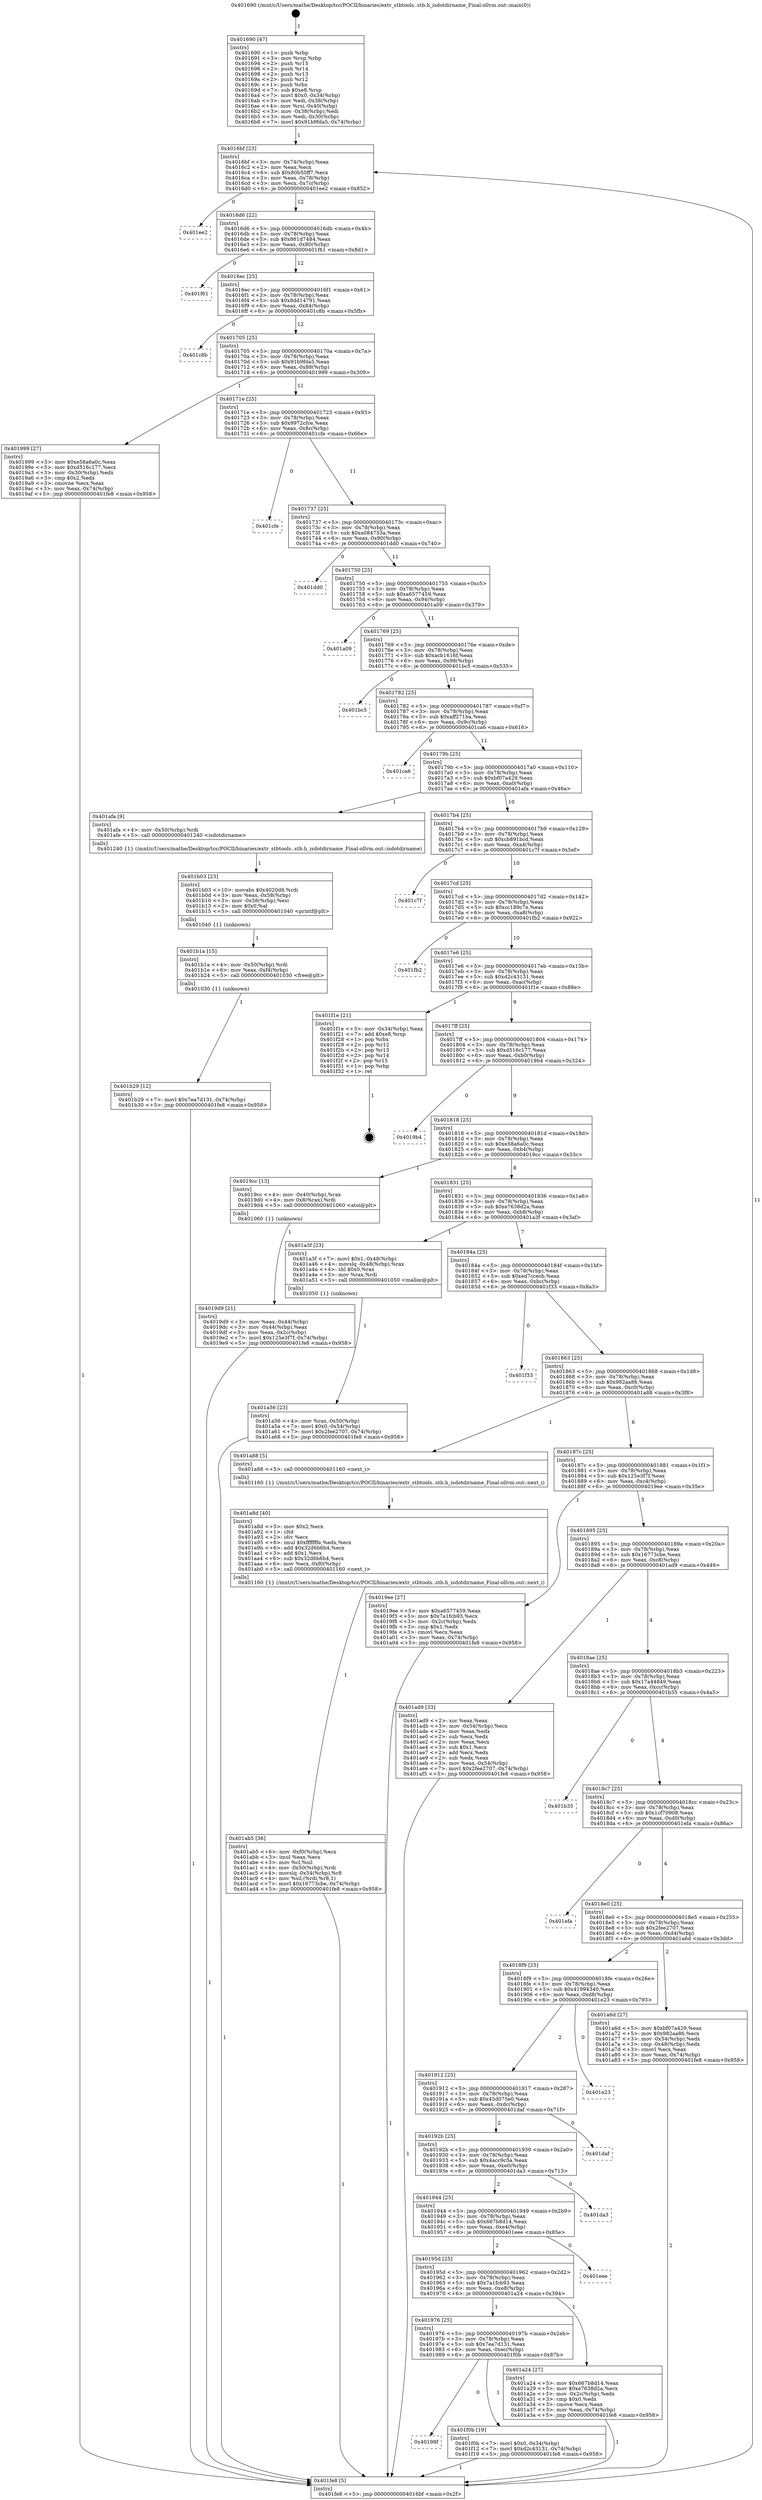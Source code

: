 digraph "0x401690" {
  label = "0x401690 (/mnt/c/Users/mathe/Desktop/tcc/POCII/binaries/extr_stbtools..stb.h_isdotdirname_Final-ollvm.out::main(0))"
  labelloc = "t"
  node[shape=record]

  Entry [label="",width=0.3,height=0.3,shape=circle,fillcolor=black,style=filled]
  "0x4016bf" [label="{
     0x4016bf [23]\l
     | [instrs]\l
     &nbsp;&nbsp;0x4016bf \<+3\>: mov -0x74(%rbp),%eax\l
     &nbsp;&nbsp;0x4016c2 \<+2\>: mov %eax,%ecx\l
     &nbsp;&nbsp;0x4016c4 \<+6\>: sub $0x80b50ff7,%ecx\l
     &nbsp;&nbsp;0x4016ca \<+3\>: mov %eax,-0x78(%rbp)\l
     &nbsp;&nbsp;0x4016cd \<+3\>: mov %ecx,-0x7c(%rbp)\l
     &nbsp;&nbsp;0x4016d0 \<+6\>: je 0000000000401ee2 \<main+0x852\>\l
  }"]
  "0x401ee2" [label="{
     0x401ee2\l
  }", style=dashed]
  "0x4016d6" [label="{
     0x4016d6 [22]\l
     | [instrs]\l
     &nbsp;&nbsp;0x4016d6 \<+5\>: jmp 00000000004016db \<main+0x4b\>\l
     &nbsp;&nbsp;0x4016db \<+3\>: mov -0x78(%rbp),%eax\l
     &nbsp;&nbsp;0x4016de \<+5\>: sub $0x861d7484,%eax\l
     &nbsp;&nbsp;0x4016e3 \<+3\>: mov %eax,-0x80(%rbp)\l
     &nbsp;&nbsp;0x4016e6 \<+6\>: je 0000000000401f61 \<main+0x8d1\>\l
  }"]
  Exit [label="",width=0.3,height=0.3,shape=circle,fillcolor=black,style=filled,peripheries=2]
  "0x401f61" [label="{
     0x401f61\l
  }", style=dashed]
  "0x4016ec" [label="{
     0x4016ec [25]\l
     | [instrs]\l
     &nbsp;&nbsp;0x4016ec \<+5\>: jmp 00000000004016f1 \<main+0x61\>\l
     &nbsp;&nbsp;0x4016f1 \<+3\>: mov -0x78(%rbp),%eax\l
     &nbsp;&nbsp;0x4016f4 \<+5\>: sub $0x8dd14791,%eax\l
     &nbsp;&nbsp;0x4016f9 \<+6\>: mov %eax,-0x84(%rbp)\l
     &nbsp;&nbsp;0x4016ff \<+6\>: je 0000000000401c8b \<main+0x5fb\>\l
  }"]
  "0x40198f" [label="{
     0x40198f\l
  }", style=dashed]
  "0x401c8b" [label="{
     0x401c8b\l
  }", style=dashed]
  "0x401705" [label="{
     0x401705 [25]\l
     | [instrs]\l
     &nbsp;&nbsp;0x401705 \<+5\>: jmp 000000000040170a \<main+0x7a\>\l
     &nbsp;&nbsp;0x40170a \<+3\>: mov -0x78(%rbp),%eax\l
     &nbsp;&nbsp;0x40170d \<+5\>: sub $0x91b9fda5,%eax\l
     &nbsp;&nbsp;0x401712 \<+6\>: mov %eax,-0x88(%rbp)\l
     &nbsp;&nbsp;0x401718 \<+6\>: je 0000000000401999 \<main+0x309\>\l
  }"]
  "0x401f0b" [label="{
     0x401f0b [19]\l
     | [instrs]\l
     &nbsp;&nbsp;0x401f0b \<+7\>: movl $0x0,-0x34(%rbp)\l
     &nbsp;&nbsp;0x401f12 \<+7\>: movl $0xd2c43131,-0x74(%rbp)\l
     &nbsp;&nbsp;0x401f19 \<+5\>: jmp 0000000000401fe8 \<main+0x958\>\l
  }"]
  "0x401999" [label="{
     0x401999 [27]\l
     | [instrs]\l
     &nbsp;&nbsp;0x401999 \<+5\>: mov $0xe58a6a0c,%eax\l
     &nbsp;&nbsp;0x40199e \<+5\>: mov $0xd516c177,%ecx\l
     &nbsp;&nbsp;0x4019a3 \<+3\>: mov -0x30(%rbp),%edx\l
     &nbsp;&nbsp;0x4019a6 \<+3\>: cmp $0x2,%edx\l
     &nbsp;&nbsp;0x4019a9 \<+3\>: cmovne %ecx,%eax\l
     &nbsp;&nbsp;0x4019ac \<+3\>: mov %eax,-0x74(%rbp)\l
     &nbsp;&nbsp;0x4019af \<+5\>: jmp 0000000000401fe8 \<main+0x958\>\l
  }"]
  "0x40171e" [label="{
     0x40171e [25]\l
     | [instrs]\l
     &nbsp;&nbsp;0x40171e \<+5\>: jmp 0000000000401723 \<main+0x93\>\l
     &nbsp;&nbsp;0x401723 \<+3\>: mov -0x78(%rbp),%eax\l
     &nbsp;&nbsp;0x401726 \<+5\>: sub $0x9972cfce,%eax\l
     &nbsp;&nbsp;0x40172b \<+6\>: mov %eax,-0x8c(%rbp)\l
     &nbsp;&nbsp;0x401731 \<+6\>: je 0000000000401cfe \<main+0x66e\>\l
  }"]
  "0x401fe8" [label="{
     0x401fe8 [5]\l
     | [instrs]\l
     &nbsp;&nbsp;0x401fe8 \<+5\>: jmp 00000000004016bf \<main+0x2f\>\l
  }"]
  "0x401690" [label="{
     0x401690 [47]\l
     | [instrs]\l
     &nbsp;&nbsp;0x401690 \<+1\>: push %rbp\l
     &nbsp;&nbsp;0x401691 \<+3\>: mov %rsp,%rbp\l
     &nbsp;&nbsp;0x401694 \<+2\>: push %r15\l
     &nbsp;&nbsp;0x401696 \<+2\>: push %r14\l
     &nbsp;&nbsp;0x401698 \<+2\>: push %r13\l
     &nbsp;&nbsp;0x40169a \<+2\>: push %r12\l
     &nbsp;&nbsp;0x40169c \<+1\>: push %rbx\l
     &nbsp;&nbsp;0x40169d \<+7\>: sub $0xe8,%rsp\l
     &nbsp;&nbsp;0x4016a4 \<+7\>: movl $0x0,-0x34(%rbp)\l
     &nbsp;&nbsp;0x4016ab \<+3\>: mov %edi,-0x38(%rbp)\l
     &nbsp;&nbsp;0x4016ae \<+4\>: mov %rsi,-0x40(%rbp)\l
     &nbsp;&nbsp;0x4016b2 \<+3\>: mov -0x38(%rbp),%edi\l
     &nbsp;&nbsp;0x4016b5 \<+3\>: mov %edi,-0x30(%rbp)\l
     &nbsp;&nbsp;0x4016b8 \<+7\>: movl $0x91b9fda5,-0x74(%rbp)\l
  }"]
  "0x401b29" [label="{
     0x401b29 [12]\l
     | [instrs]\l
     &nbsp;&nbsp;0x401b29 \<+7\>: movl $0x7ea7d131,-0x74(%rbp)\l
     &nbsp;&nbsp;0x401b30 \<+5\>: jmp 0000000000401fe8 \<main+0x958\>\l
  }"]
  "0x401cfe" [label="{
     0x401cfe\l
  }", style=dashed]
  "0x401737" [label="{
     0x401737 [25]\l
     | [instrs]\l
     &nbsp;&nbsp;0x401737 \<+5\>: jmp 000000000040173c \<main+0xac\>\l
     &nbsp;&nbsp;0x40173c \<+3\>: mov -0x78(%rbp),%eax\l
     &nbsp;&nbsp;0x40173f \<+5\>: sub $0xa084753a,%eax\l
     &nbsp;&nbsp;0x401744 \<+6\>: mov %eax,-0x90(%rbp)\l
     &nbsp;&nbsp;0x40174a \<+6\>: je 0000000000401dd0 \<main+0x740\>\l
  }"]
  "0x401b1a" [label="{
     0x401b1a [15]\l
     | [instrs]\l
     &nbsp;&nbsp;0x401b1a \<+4\>: mov -0x50(%rbp),%rdi\l
     &nbsp;&nbsp;0x401b1e \<+6\>: mov %eax,-0xf4(%rbp)\l
     &nbsp;&nbsp;0x401b24 \<+5\>: call 0000000000401030 \<free@plt\>\l
     | [calls]\l
     &nbsp;&nbsp;0x401030 \{1\} (unknown)\l
  }"]
  "0x401dd0" [label="{
     0x401dd0\l
  }", style=dashed]
  "0x401750" [label="{
     0x401750 [25]\l
     | [instrs]\l
     &nbsp;&nbsp;0x401750 \<+5\>: jmp 0000000000401755 \<main+0xc5\>\l
     &nbsp;&nbsp;0x401755 \<+3\>: mov -0x78(%rbp),%eax\l
     &nbsp;&nbsp;0x401758 \<+5\>: sub $0xa6577459,%eax\l
     &nbsp;&nbsp;0x40175d \<+6\>: mov %eax,-0x94(%rbp)\l
     &nbsp;&nbsp;0x401763 \<+6\>: je 0000000000401a09 \<main+0x379\>\l
  }"]
  "0x401b03" [label="{
     0x401b03 [23]\l
     | [instrs]\l
     &nbsp;&nbsp;0x401b03 \<+10\>: movabs $0x4020d6,%rdi\l
     &nbsp;&nbsp;0x401b0d \<+3\>: mov %eax,-0x58(%rbp)\l
     &nbsp;&nbsp;0x401b10 \<+3\>: mov -0x58(%rbp),%esi\l
     &nbsp;&nbsp;0x401b13 \<+2\>: mov $0x0,%al\l
     &nbsp;&nbsp;0x401b15 \<+5\>: call 0000000000401040 \<printf@plt\>\l
     | [calls]\l
     &nbsp;&nbsp;0x401040 \{1\} (unknown)\l
  }"]
  "0x401a09" [label="{
     0x401a09\l
  }", style=dashed]
  "0x401769" [label="{
     0x401769 [25]\l
     | [instrs]\l
     &nbsp;&nbsp;0x401769 \<+5\>: jmp 000000000040176e \<main+0xde\>\l
     &nbsp;&nbsp;0x40176e \<+3\>: mov -0x78(%rbp),%eax\l
     &nbsp;&nbsp;0x401771 \<+5\>: sub $0xacb1616f,%eax\l
     &nbsp;&nbsp;0x401776 \<+6\>: mov %eax,-0x98(%rbp)\l
     &nbsp;&nbsp;0x40177c \<+6\>: je 0000000000401bc5 \<main+0x535\>\l
  }"]
  "0x401ab5" [label="{
     0x401ab5 [36]\l
     | [instrs]\l
     &nbsp;&nbsp;0x401ab5 \<+6\>: mov -0xf0(%rbp),%ecx\l
     &nbsp;&nbsp;0x401abb \<+3\>: imul %eax,%ecx\l
     &nbsp;&nbsp;0x401abe \<+3\>: mov %cl,%sil\l
     &nbsp;&nbsp;0x401ac1 \<+4\>: mov -0x50(%rbp),%rdi\l
     &nbsp;&nbsp;0x401ac5 \<+4\>: movslq -0x54(%rbp),%r8\l
     &nbsp;&nbsp;0x401ac9 \<+4\>: mov %sil,(%rdi,%r8,1)\l
     &nbsp;&nbsp;0x401acd \<+7\>: movl $0x16773cbe,-0x74(%rbp)\l
     &nbsp;&nbsp;0x401ad4 \<+5\>: jmp 0000000000401fe8 \<main+0x958\>\l
  }"]
  "0x401bc5" [label="{
     0x401bc5\l
  }", style=dashed]
  "0x401782" [label="{
     0x401782 [25]\l
     | [instrs]\l
     &nbsp;&nbsp;0x401782 \<+5\>: jmp 0000000000401787 \<main+0xf7\>\l
     &nbsp;&nbsp;0x401787 \<+3\>: mov -0x78(%rbp),%eax\l
     &nbsp;&nbsp;0x40178a \<+5\>: sub $0xaff271ba,%eax\l
     &nbsp;&nbsp;0x40178f \<+6\>: mov %eax,-0x9c(%rbp)\l
     &nbsp;&nbsp;0x401795 \<+6\>: je 0000000000401ca6 \<main+0x616\>\l
  }"]
  "0x401a8d" [label="{
     0x401a8d [40]\l
     | [instrs]\l
     &nbsp;&nbsp;0x401a8d \<+5\>: mov $0x2,%ecx\l
     &nbsp;&nbsp;0x401a92 \<+1\>: cltd\l
     &nbsp;&nbsp;0x401a93 \<+2\>: idiv %ecx\l
     &nbsp;&nbsp;0x401a95 \<+6\>: imul $0xfffffffe,%edx,%ecx\l
     &nbsp;&nbsp;0x401a9b \<+6\>: add $0x32d6b6b4,%ecx\l
     &nbsp;&nbsp;0x401aa1 \<+3\>: add $0x1,%ecx\l
     &nbsp;&nbsp;0x401aa4 \<+6\>: sub $0x32d6b6b4,%ecx\l
     &nbsp;&nbsp;0x401aaa \<+6\>: mov %ecx,-0xf0(%rbp)\l
     &nbsp;&nbsp;0x401ab0 \<+5\>: call 0000000000401160 \<next_i\>\l
     | [calls]\l
     &nbsp;&nbsp;0x401160 \{1\} (/mnt/c/Users/mathe/Desktop/tcc/POCII/binaries/extr_stbtools..stb.h_isdotdirname_Final-ollvm.out::next_i)\l
  }"]
  "0x401ca6" [label="{
     0x401ca6\l
  }", style=dashed]
  "0x40179b" [label="{
     0x40179b [25]\l
     | [instrs]\l
     &nbsp;&nbsp;0x40179b \<+5\>: jmp 00000000004017a0 \<main+0x110\>\l
     &nbsp;&nbsp;0x4017a0 \<+3\>: mov -0x78(%rbp),%eax\l
     &nbsp;&nbsp;0x4017a3 \<+5\>: sub $0xbf07a429,%eax\l
     &nbsp;&nbsp;0x4017a8 \<+6\>: mov %eax,-0xa0(%rbp)\l
     &nbsp;&nbsp;0x4017ae \<+6\>: je 0000000000401afa \<main+0x46a\>\l
  }"]
  "0x401a56" [label="{
     0x401a56 [23]\l
     | [instrs]\l
     &nbsp;&nbsp;0x401a56 \<+4\>: mov %rax,-0x50(%rbp)\l
     &nbsp;&nbsp;0x401a5a \<+7\>: movl $0x0,-0x54(%rbp)\l
     &nbsp;&nbsp;0x401a61 \<+7\>: movl $0x2fee2707,-0x74(%rbp)\l
     &nbsp;&nbsp;0x401a68 \<+5\>: jmp 0000000000401fe8 \<main+0x958\>\l
  }"]
  "0x401afa" [label="{
     0x401afa [9]\l
     | [instrs]\l
     &nbsp;&nbsp;0x401afa \<+4\>: mov -0x50(%rbp),%rdi\l
     &nbsp;&nbsp;0x401afe \<+5\>: call 0000000000401240 \<isdotdirname\>\l
     | [calls]\l
     &nbsp;&nbsp;0x401240 \{1\} (/mnt/c/Users/mathe/Desktop/tcc/POCII/binaries/extr_stbtools..stb.h_isdotdirname_Final-ollvm.out::isdotdirname)\l
  }"]
  "0x4017b4" [label="{
     0x4017b4 [25]\l
     | [instrs]\l
     &nbsp;&nbsp;0x4017b4 \<+5\>: jmp 00000000004017b9 \<main+0x129\>\l
     &nbsp;&nbsp;0x4017b9 \<+3\>: mov -0x78(%rbp),%eax\l
     &nbsp;&nbsp;0x4017bc \<+5\>: sub $0xcb891bcd,%eax\l
     &nbsp;&nbsp;0x4017c1 \<+6\>: mov %eax,-0xa4(%rbp)\l
     &nbsp;&nbsp;0x4017c7 \<+6\>: je 0000000000401c7f \<main+0x5ef\>\l
  }"]
  "0x401976" [label="{
     0x401976 [25]\l
     | [instrs]\l
     &nbsp;&nbsp;0x401976 \<+5\>: jmp 000000000040197b \<main+0x2eb\>\l
     &nbsp;&nbsp;0x40197b \<+3\>: mov -0x78(%rbp),%eax\l
     &nbsp;&nbsp;0x40197e \<+5\>: sub $0x7ea7d131,%eax\l
     &nbsp;&nbsp;0x401983 \<+6\>: mov %eax,-0xec(%rbp)\l
     &nbsp;&nbsp;0x401989 \<+6\>: je 0000000000401f0b \<main+0x87b\>\l
  }"]
  "0x401c7f" [label="{
     0x401c7f\l
  }", style=dashed]
  "0x4017cd" [label="{
     0x4017cd [25]\l
     | [instrs]\l
     &nbsp;&nbsp;0x4017cd \<+5\>: jmp 00000000004017d2 \<main+0x142\>\l
     &nbsp;&nbsp;0x4017d2 \<+3\>: mov -0x78(%rbp),%eax\l
     &nbsp;&nbsp;0x4017d5 \<+5\>: sub $0xcc189c7e,%eax\l
     &nbsp;&nbsp;0x4017da \<+6\>: mov %eax,-0xa8(%rbp)\l
     &nbsp;&nbsp;0x4017e0 \<+6\>: je 0000000000401fb2 \<main+0x922\>\l
  }"]
  "0x401a24" [label="{
     0x401a24 [27]\l
     | [instrs]\l
     &nbsp;&nbsp;0x401a24 \<+5\>: mov $0x667b8d14,%eax\l
     &nbsp;&nbsp;0x401a29 \<+5\>: mov $0xe7638d2a,%ecx\l
     &nbsp;&nbsp;0x401a2e \<+3\>: mov -0x2c(%rbp),%edx\l
     &nbsp;&nbsp;0x401a31 \<+3\>: cmp $0x0,%edx\l
     &nbsp;&nbsp;0x401a34 \<+3\>: cmove %ecx,%eax\l
     &nbsp;&nbsp;0x401a37 \<+3\>: mov %eax,-0x74(%rbp)\l
     &nbsp;&nbsp;0x401a3a \<+5\>: jmp 0000000000401fe8 \<main+0x958\>\l
  }"]
  "0x401fb2" [label="{
     0x401fb2\l
  }", style=dashed]
  "0x4017e6" [label="{
     0x4017e6 [25]\l
     | [instrs]\l
     &nbsp;&nbsp;0x4017e6 \<+5\>: jmp 00000000004017eb \<main+0x15b\>\l
     &nbsp;&nbsp;0x4017eb \<+3\>: mov -0x78(%rbp),%eax\l
     &nbsp;&nbsp;0x4017ee \<+5\>: sub $0xd2c43131,%eax\l
     &nbsp;&nbsp;0x4017f3 \<+6\>: mov %eax,-0xac(%rbp)\l
     &nbsp;&nbsp;0x4017f9 \<+6\>: je 0000000000401f1e \<main+0x88e\>\l
  }"]
  "0x40195d" [label="{
     0x40195d [25]\l
     | [instrs]\l
     &nbsp;&nbsp;0x40195d \<+5\>: jmp 0000000000401962 \<main+0x2d2\>\l
     &nbsp;&nbsp;0x401962 \<+3\>: mov -0x78(%rbp),%eax\l
     &nbsp;&nbsp;0x401965 \<+5\>: sub $0x7a1fcb93,%eax\l
     &nbsp;&nbsp;0x40196a \<+6\>: mov %eax,-0xe8(%rbp)\l
     &nbsp;&nbsp;0x401970 \<+6\>: je 0000000000401a24 \<main+0x394\>\l
  }"]
  "0x401f1e" [label="{
     0x401f1e [21]\l
     | [instrs]\l
     &nbsp;&nbsp;0x401f1e \<+3\>: mov -0x34(%rbp),%eax\l
     &nbsp;&nbsp;0x401f21 \<+7\>: add $0xe8,%rsp\l
     &nbsp;&nbsp;0x401f28 \<+1\>: pop %rbx\l
     &nbsp;&nbsp;0x401f29 \<+2\>: pop %r12\l
     &nbsp;&nbsp;0x401f2b \<+2\>: pop %r13\l
     &nbsp;&nbsp;0x401f2d \<+2\>: pop %r14\l
     &nbsp;&nbsp;0x401f2f \<+2\>: pop %r15\l
     &nbsp;&nbsp;0x401f31 \<+1\>: pop %rbp\l
     &nbsp;&nbsp;0x401f32 \<+1\>: ret\l
  }"]
  "0x4017ff" [label="{
     0x4017ff [25]\l
     | [instrs]\l
     &nbsp;&nbsp;0x4017ff \<+5\>: jmp 0000000000401804 \<main+0x174\>\l
     &nbsp;&nbsp;0x401804 \<+3\>: mov -0x78(%rbp),%eax\l
     &nbsp;&nbsp;0x401807 \<+5\>: sub $0xd516c177,%eax\l
     &nbsp;&nbsp;0x40180c \<+6\>: mov %eax,-0xb0(%rbp)\l
     &nbsp;&nbsp;0x401812 \<+6\>: je 00000000004019b4 \<main+0x324\>\l
  }"]
  "0x401eee" [label="{
     0x401eee\l
  }", style=dashed]
  "0x4019b4" [label="{
     0x4019b4\l
  }", style=dashed]
  "0x401818" [label="{
     0x401818 [25]\l
     | [instrs]\l
     &nbsp;&nbsp;0x401818 \<+5\>: jmp 000000000040181d \<main+0x18d\>\l
     &nbsp;&nbsp;0x40181d \<+3\>: mov -0x78(%rbp),%eax\l
     &nbsp;&nbsp;0x401820 \<+5\>: sub $0xe58a6a0c,%eax\l
     &nbsp;&nbsp;0x401825 \<+6\>: mov %eax,-0xb4(%rbp)\l
     &nbsp;&nbsp;0x40182b \<+6\>: je 00000000004019cc \<main+0x33c\>\l
  }"]
  "0x401944" [label="{
     0x401944 [25]\l
     | [instrs]\l
     &nbsp;&nbsp;0x401944 \<+5\>: jmp 0000000000401949 \<main+0x2b9\>\l
     &nbsp;&nbsp;0x401949 \<+3\>: mov -0x78(%rbp),%eax\l
     &nbsp;&nbsp;0x40194c \<+5\>: sub $0x667b8d14,%eax\l
     &nbsp;&nbsp;0x401951 \<+6\>: mov %eax,-0xe4(%rbp)\l
     &nbsp;&nbsp;0x401957 \<+6\>: je 0000000000401eee \<main+0x85e\>\l
  }"]
  "0x4019cc" [label="{
     0x4019cc [13]\l
     | [instrs]\l
     &nbsp;&nbsp;0x4019cc \<+4\>: mov -0x40(%rbp),%rax\l
     &nbsp;&nbsp;0x4019d0 \<+4\>: mov 0x8(%rax),%rdi\l
     &nbsp;&nbsp;0x4019d4 \<+5\>: call 0000000000401060 \<atoi@plt\>\l
     | [calls]\l
     &nbsp;&nbsp;0x401060 \{1\} (unknown)\l
  }"]
  "0x401831" [label="{
     0x401831 [25]\l
     | [instrs]\l
     &nbsp;&nbsp;0x401831 \<+5\>: jmp 0000000000401836 \<main+0x1a6\>\l
     &nbsp;&nbsp;0x401836 \<+3\>: mov -0x78(%rbp),%eax\l
     &nbsp;&nbsp;0x401839 \<+5\>: sub $0xe7638d2a,%eax\l
     &nbsp;&nbsp;0x40183e \<+6\>: mov %eax,-0xb8(%rbp)\l
     &nbsp;&nbsp;0x401844 \<+6\>: je 0000000000401a3f \<main+0x3af\>\l
  }"]
  "0x4019d9" [label="{
     0x4019d9 [21]\l
     | [instrs]\l
     &nbsp;&nbsp;0x4019d9 \<+3\>: mov %eax,-0x44(%rbp)\l
     &nbsp;&nbsp;0x4019dc \<+3\>: mov -0x44(%rbp),%eax\l
     &nbsp;&nbsp;0x4019df \<+3\>: mov %eax,-0x2c(%rbp)\l
     &nbsp;&nbsp;0x4019e2 \<+7\>: movl $0x125e3f7f,-0x74(%rbp)\l
     &nbsp;&nbsp;0x4019e9 \<+5\>: jmp 0000000000401fe8 \<main+0x958\>\l
  }"]
  "0x401da3" [label="{
     0x401da3\l
  }", style=dashed]
  "0x401a3f" [label="{
     0x401a3f [23]\l
     | [instrs]\l
     &nbsp;&nbsp;0x401a3f \<+7\>: movl $0x1,-0x48(%rbp)\l
     &nbsp;&nbsp;0x401a46 \<+4\>: movslq -0x48(%rbp),%rax\l
     &nbsp;&nbsp;0x401a4a \<+4\>: shl $0x0,%rax\l
     &nbsp;&nbsp;0x401a4e \<+3\>: mov %rax,%rdi\l
     &nbsp;&nbsp;0x401a51 \<+5\>: call 0000000000401050 \<malloc@plt\>\l
     | [calls]\l
     &nbsp;&nbsp;0x401050 \{1\} (unknown)\l
  }"]
  "0x40184a" [label="{
     0x40184a [25]\l
     | [instrs]\l
     &nbsp;&nbsp;0x40184a \<+5\>: jmp 000000000040184f \<main+0x1bf\>\l
     &nbsp;&nbsp;0x40184f \<+3\>: mov -0x78(%rbp),%eax\l
     &nbsp;&nbsp;0x401852 \<+5\>: sub $0xed7ccecb,%eax\l
     &nbsp;&nbsp;0x401857 \<+6\>: mov %eax,-0xbc(%rbp)\l
     &nbsp;&nbsp;0x40185d \<+6\>: je 0000000000401f33 \<main+0x8a3\>\l
  }"]
  "0x40192b" [label="{
     0x40192b [25]\l
     | [instrs]\l
     &nbsp;&nbsp;0x40192b \<+5\>: jmp 0000000000401930 \<main+0x2a0\>\l
     &nbsp;&nbsp;0x401930 \<+3\>: mov -0x78(%rbp),%eax\l
     &nbsp;&nbsp;0x401933 \<+5\>: sub $0x4acc9c5a,%eax\l
     &nbsp;&nbsp;0x401938 \<+6\>: mov %eax,-0xe0(%rbp)\l
     &nbsp;&nbsp;0x40193e \<+6\>: je 0000000000401da3 \<main+0x713\>\l
  }"]
  "0x401f33" [label="{
     0x401f33\l
  }", style=dashed]
  "0x401863" [label="{
     0x401863 [25]\l
     | [instrs]\l
     &nbsp;&nbsp;0x401863 \<+5\>: jmp 0000000000401868 \<main+0x1d8\>\l
     &nbsp;&nbsp;0x401868 \<+3\>: mov -0x78(%rbp),%eax\l
     &nbsp;&nbsp;0x40186b \<+5\>: sub $0x982aa86,%eax\l
     &nbsp;&nbsp;0x401870 \<+6\>: mov %eax,-0xc0(%rbp)\l
     &nbsp;&nbsp;0x401876 \<+6\>: je 0000000000401a88 \<main+0x3f8\>\l
  }"]
  "0x401daf" [label="{
     0x401daf\l
  }", style=dashed]
  "0x401a88" [label="{
     0x401a88 [5]\l
     | [instrs]\l
     &nbsp;&nbsp;0x401a88 \<+5\>: call 0000000000401160 \<next_i\>\l
     | [calls]\l
     &nbsp;&nbsp;0x401160 \{1\} (/mnt/c/Users/mathe/Desktop/tcc/POCII/binaries/extr_stbtools..stb.h_isdotdirname_Final-ollvm.out::next_i)\l
  }"]
  "0x40187c" [label="{
     0x40187c [25]\l
     | [instrs]\l
     &nbsp;&nbsp;0x40187c \<+5\>: jmp 0000000000401881 \<main+0x1f1\>\l
     &nbsp;&nbsp;0x401881 \<+3\>: mov -0x78(%rbp),%eax\l
     &nbsp;&nbsp;0x401884 \<+5\>: sub $0x125e3f7f,%eax\l
     &nbsp;&nbsp;0x401889 \<+6\>: mov %eax,-0xc4(%rbp)\l
     &nbsp;&nbsp;0x40188f \<+6\>: je 00000000004019ee \<main+0x35e\>\l
  }"]
  "0x401912" [label="{
     0x401912 [25]\l
     | [instrs]\l
     &nbsp;&nbsp;0x401912 \<+5\>: jmp 0000000000401917 \<main+0x287\>\l
     &nbsp;&nbsp;0x401917 \<+3\>: mov -0x78(%rbp),%eax\l
     &nbsp;&nbsp;0x40191a \<+5\>: sub $0x45d075e0,%eax\l
     &nbsp;&nbsp;0x40191f \<+6\>: mov %eax,-0xdc(%rbp)\l
     &nbsp;&nbsp;0x401925 \<+6\>: je 0000000000401daf \<main+0x71f\>\l
  }"]
  "0x4019ee" [label="{
     0x4019ee [27]\l
     | [instrs]\l
     &nbsp;&nbsp;0x4019ee \<+5\>: mov $0xa6577459,%eax\l
     &nbsp;&nbsp;0x4019f3 \<+5\>: mov $0x7a1fcb93,%ecx\l
     &nbsp;&nbsp;0x4019f8 \<+3\>: mov -0x2c(%rbp),%edx\l
     &nbsp;&nbsp;0x4019fb \<+3\>: cmp $0x1,%edx\l
     &nbsp;&nbsp;0x4019fe \<+3\>: cmovl %ecx,%eax\l
     &nbsp;&nbsp;0x401a01 \<+3\>: mov %eax,-0x74(%rbp)\l
     &nbsp;&nbsp;0x401a04 \<+5\>: jmp 0000000000401fe8 \<main+0x958\>\l
  }"]
  "0x401895" [label="{
     0x401895 [25]\l
     | [instrs]\l
     &nbsp;&nbsp;0x401895 \<+5\>: jmp 000000000040189a \<main+0x20a\>\l
     &nbsp;&nbsp;0x40189a \<+3\>: mov -0x78(%rbp),%eax\l
     &nbsp;&nbsp;0x40189d \<+5\>: sub $0x16773cbe,%eax\l
     &nbsp;&nbsp;0x4018a2 \<+6\>: mov %eax,-0xc8(%rbp)\l
     &nbsp;&nbsp;0x4018a8 \<+6\>: je 0000000000401ad9 \<main+0x449\>\l
  }"]
  "0x401e23" [label="{
     0x401e23\l
  }", style=dashed]
  "0x401ad9" [label="{
     0x401ad9 [33]\l
     | [instrs]\l
     &nbsp;&nbsp;0x401ad9 \<+2\>: xor %eax,%eax\l
     &nbsp;&nbsp;0x401adb \<+3\>: mov -0x54(%rbp),%ecx\l
     &nbsp;&nbsp;0x401ade \<+2\>: mov %eax,%edx\l
     &nbsp;&nbsp;0x401ae0 \<+2\>: sub %ecx,%edx\l
     &nbsp;&nbsp;0x401ae2 \<+2\>: mov %eax,%ecx\l
     &nbsp;&nbsp;0x401ae4 \<+3\>: sub $0x1,%ecx\l
     &nbsp;&nbsp;0x401ae7 \<+2\>: add %ecx,%edx\l
     &nbsp;&nbsp;0x401ae9 \<+2\>: sub %edx,%eax\l
     &nbsp;&nbsp;0x401aeb \<+3\>: mov %eax,-0x54(%rbp)\l
     &nbsp;&nbsp;0x401aee \<+7\>: movl $0x2fee2707,-0x74(%rbp)\l
     &nbsp;&nbsp;0x401af5 \<+5\>: jmp 0000000000401fe8 \<main+0x958\>\l
  }"]
  "0x4018ae" [label="{
     0x4018ae [25]\l
     | [instrs]\l
     &nbsp;&nbsp;0x4018ae \<+5\>: jmp 00000000004018b3 \<main+0x223\>\l
     &nbsp;&nbsp;0x4018b3 \<+3\>: mov -0x78(%rbp),%eax\l
     &nbsp;&nbsp;0x4018b6 \<+5\>: sub $0x17a44849,%eax\l
     &nbsp;&nbsp;0x4018bb \<+6\>: mov %eax,-0xcc(%rbp)\l
     &nbsp;&nbsp;0x4018c1 \<+6\>: je 0000000000401b35 \<main+0x4a5\>\l
  }"]
  "0x4018f9" [label="{
     0x4018f9 [25]\l
     | [instrs]\l
     &nbsp;&nbsp;0x4018f9 \<+5\>: jmp 00000000004018fe \<main+0x26e\>\l
     &nbsp;&nbsp;0x4018fe \<+3\>: mov -0x78(%rbp),%eax\l
     &nbsp;&nbsp;0x401901 \<+5\>: sub $0x41994340,%eax\l
     &nbsp;&nbsp;0x401906 \<+6\>: mov %eax,-0xd8(%rbp)\l
     &nbsp;&nbsp;0x40190c \<+6\>: je 0000000000401e23 \<main+0x793\>\l
  }"]
  "0x401b35" [label="{
     0x401b35\l
  }", style=dashed]
  "0x4018c7" [label="{
     0x4018c7 [25]\l
     | [instrs]\l
     &nbsp;&nbsp;0x4018c7 \<+5\>: jmp 00000000004018cc \<main+0x23c\>\l
     &nbsp;&nbsp;0x4018cc \<+3\>: mov -0x78(%rbp),%eax\l
     &nbsp;&nbsp;0x4018cf \<+5\>: sub $0x1cf70908,%eax\l
     &nbsp;&nbsp;0x4018d4 \<+6\>: mov %eax,-0xd0(%rbp)\l
     &nbsp;&nbsp;0x4018da \<+6\>: je 0000000000401efa \<main+0x86a\>\l
  }"]
  "0x401a6d" [label="{
     0x401a6d [27]\l
     | [instrs]\l
     &nbsp;&nbsp;0x401a6d \<+5\>: mov $0xbf07a429,%eax\l
     &nbsp;&nbsp;0x401a72 \<+5\>: mov $0x982aa86,%ecx\l
     &nbsp;&nbsp;0x401a77 \<+3\>: mov -0x54(%rbp),%edx\l
     &nbsp;&nbsp;0x401a7a \<+3\>: cmp -0x48(%rbp),%edx\l
     &nbsp;&nbsp;0x401a7d \<+3\>: cmovl %ecx,%eax\l
     &nbsp;&nbsp;0x401a80 \<+3\>: mov %eax,-0x74(%rbp)\l
     &nbsp;&nbsp;0x401a83 \<+5\>: jmp 0000000000401fe8 \<main+0x958\>\l
  }"]
  "0x401efa" [label="{
     0x401efa\l
  }", style=dashed]
  "0x4018e0" [label="{
     0x4018e0 [25]\l
     | [instrs]\l
     &nbsp;&nbsp;0x4018e0 \<+5\>: jmp 00000000004018e5 \<main+0x255\>\l
     &nbsp;&nbsp;0x4018e5 \<+3\>: mov -0x78(%rbp),%eax\l
     &nbsp;&nbsp;0x4018e8 \<+5\>: sub $0x2fee2707,%eax\l
     &nbsp;&nbsp;0x4018ed \<+6\>: mov %eax,-0xd4(%rbp)\l
     &nbsp;&nbsp;0x4018f3 \<+6\>: je 0000000000401a6d \<main+0x3dd\>\l
  }"]
  Entry -> "0x401690" [label=" 1"]
  "0x4016bf" -> "0x401ee2" [label=" 0"]
  "0x4016bf" -> "0x4016d6" [label=" 12"]
  "0x401f1e" -> Exit [label=" 1"]
  "0x4016d6" -> "0x401f61" [label=" 0"]
  "0x4016d6" -> "0x4016ec" [label=" 12"]
  "0x401f0b" -> "0x401fe8" [label=" 1"]
  "0x4016ec" -> "0x401c8b" [label=" 0"]
  "0x4016ec" -> "0x401705" [label=" 12"]
  "0x401976" -> "0x40198f" [label=" 0"]
  "0x401705" -> "0x401999" [label=" 1"]
  "0x401705" -> "0x40171e" [label=" 11"]
  "0x401999" -> "0x401fe8" [label=" 1"]
  "0x401690" -> "0x4016bf" [label=" 1"]
  "0x401fe8" -> "0x4016bf" [label=" 11"]
  "0x401976" -> "0x401f0b" [label=" 1"]
  "0x40171e" -> "0x401cfe" [label=" 0"]
  "0x40171e" -> "0x401737" [label=" 11"]
  "0x401b29" -> "0x401fe8" [label=" 1"]
  "0x401737" -> "0x401dd0" [label=" 0"]
  "0x401737" -> "0x401750" [label=" 11"]
  "0x401b1a" -> "0x401b29" [label=" 1"]
  "0x401750" -> "0x401a09" [label=" 0"]
  "0x401750" -> "0x401769" [label=" 11"]
  "0x401b03" -> "0x401b1a" [label=" 1"]
  "0x401769" -> "0x401bc5" [label=" 0"]
  "0x401769" -> "0x401782" [label=" 11"]
  "0x401afa" -> "0x401b03" [label=" 1"]
  "0x401782" -> "0x401ca6" [label=" 0"]
  "0x401782" -> "0x40179b" [label=" 11"]
  "0x401ad9" -> "0x401fe8" [label=" 1"]
  "0x40179b" -> "0x401afa" [label=" 1"]
  "0x40179b" -> "0x4017b4" [label=" 10"]
  "0x401ab5" -> "0x401fe8" [label=" 1"]
  "0x4017b4" -> "0x401c7f" [label=" 0"]
  "0x4017b4" -> "0x4017cd" [label=" 10"]
  "0x401a8d" -> "0x401ab5" [label=" 1"]
  "0x4017cd" -> "0x401fb2" [label=" 0"]
  "0x4017cd" -> "0x4017e6" [label=" 10"]
  "0x401a88" -> "0x401a8d" [label=" 1"]
  "0x4017e6" -> "0x401f1e" [label=" 1"]
  "0x4017e6" -> "0x4017ff" [label=" 9"]
  "0x401a56" -> "0x401fe8" [label=" 1"]
  "0x4017ff" -> "0x4019b4" [label=" 0"]
  "0x4017ff" -> "0x401818" [label=" 9"]
  "0x401a3f" -> "0x401a56" [label=" 1"]
  "0x401818" -> "0x4019cc" [label=" 1"]
  "0x401818" -> "0x401831" [label=" 8"]
  "0x4019cc" -> "0x4019d9" [label=" 1"]
  "0x4019d9" -> "0x401fe8" [label=" 1"]
  "0x40195d" -> "0x401976" [label=" 1"]
  "0x401831" -> "0x401a3f" [label=" 1"]
  "0x401831" -> "0x40184a" [label=" 7"]
  "0x40195d" -> "0x401a24" [label=" 1"]
  "0x40184a" -> "0x401f33" [label=" 0"]
  "0x40184a" -> "0x401863" [label=" 7"]
  "0x401944" -> "0x40195d" [label=" 2"]
  "0x401863" -> "0x401a88" [label=" 1"]
  "0x401863" -> "0x40187c" [label=" 6"]
  "0x401944" -> "0x401eee" [label=" 0"]
  "0x40187c" -> "0x4019ee" [label=" 1"]
  "0x40187c" -> "0x401895" [label=" 5"]
  "0x4019ee" -> "0x401fe8" [label=" 1"]
  "0x40192b" -> "0x401944" [label=" 2"]
  "0x401895" -> "0x401ad9" [label=" 1"]
  "0x401895" -> "0x4018ae" [label=" 4"]
  "0x40192b" -> "0x401da3" [label=" 0"]
  "0x4018ae" -> "0x401b35" [label=" 0"]
  "0x4018ae" -> "0x4018c7" [label=" 4"]
  "0x401912" -> "0x40192b" [label=" 2"]
  "0x4018c7" -> "0x401efa" [label=" 0"]
  "0x4018c7" -> "0x4018e0" [label=" 4"]
  "0x401912" -> "0x401daf" [label=" 0"]
  "0x4018e0" -> "0x401a6d" [label=" 2"]
  "0x4018e0" -> "0x4018f9" [label=" 2"]
  "0x401a6d" -> "0x401fe8" [label=" 2"]
  "0x4018f9" -> "0x401e23" [label=" 0"]
  "0x4018f9" -> "0x401912" [label=" 2"]
  "0x401a24" -> "0x401fe8" [label=" 1"]
}
